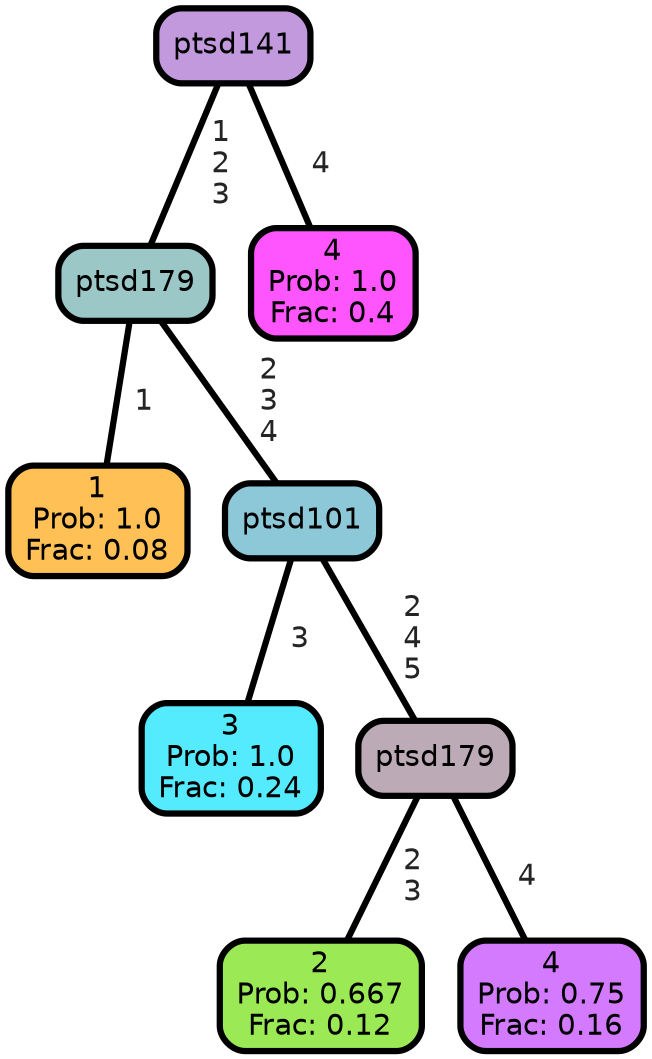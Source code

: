 graph Tree {
node [shape=box, style="filled, rounded",color="black",penwidth="3",fontcolor="black",                 fontname=helvetica] ;
graph [ranksep="0 equally", splines=straight,                 bgcolor=transparent, dpi=200] ;
edge [fontname=helvetica, fontweight=bold,fontcolor=grey14,color=black] ;
0 [label="1
Prob: 1.0
Frac: 0.08", fillcolor="#ffc155"] ;
1 [label="ptsd179", fillcolor="#9bc7c6"] ;
2 [label="3
Prob: 1.0
Frac: 0.24", fillcolor="#55ebff"] ;
3 [label="ptsd101", fillcolor="#8cc8d7"] ;
4 [label="2
Prob: 0.667
Frac: 0.12", fillcolor="#9bea55"] ;
5 [label="ptsd179", fillcolor="#bcaab6"] ;
6 [label="4
Prob: 0.75
Frac: 0.16", fillcolor="#d47aff"] ;
7 [label="ptsd141", fillcolor="#c399dd"] ;
8 [label="4
Prob: 1.0
Frac: 0.4", fillcolor="#ff55ff"] ;
1 -- 0 [label=" 1",penwidth=3] ;
1 -- 3 [label=" 2\n 3\n 4",penwidth=3] ;
3 -- 2 [label=" 3",penwidth=3] ;
3 -- 5 [label=" 2\n 4\n 5",penwidth=3] ;
5 -- 4 [label=" 2\n 3",penwidth=3] ;
5 -- 6 [label=" 4",penwidth=3] ;
7 -- 1 [label=" 1\n 2\n 3",penwidth=3] ;
7 -- 8 [label=" 4",penwidth=3] ;
{rank = same;}}